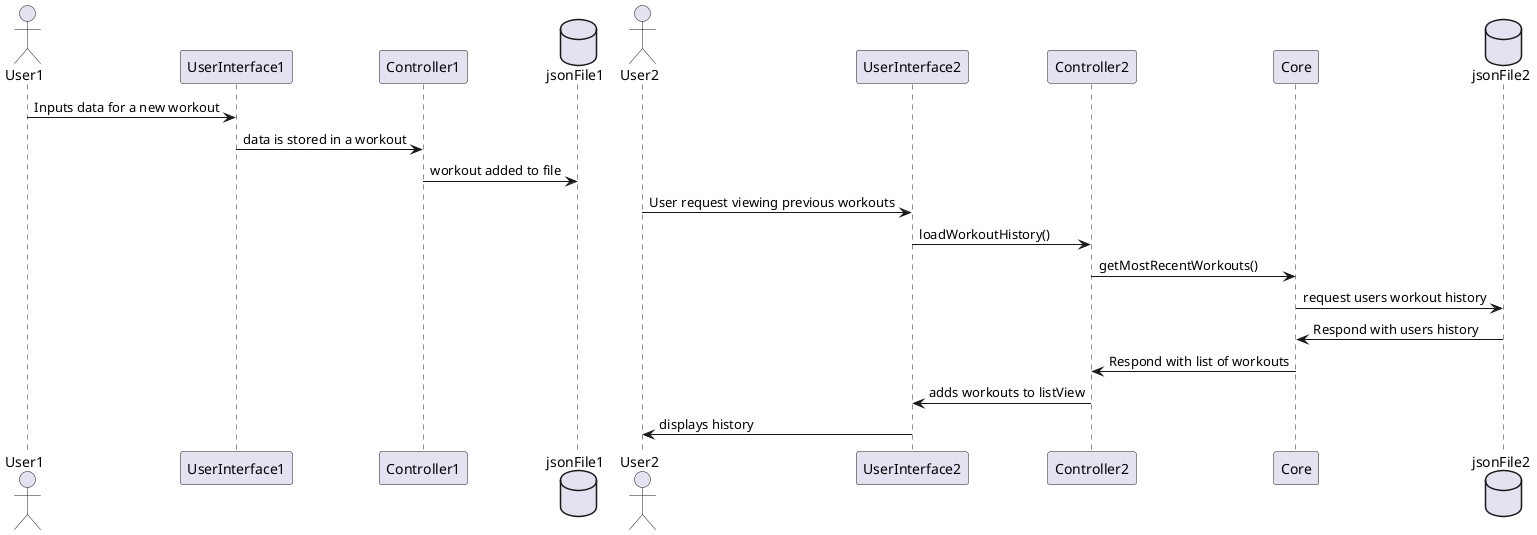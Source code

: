 @startuml SequenceDiagram
actor User1 
participant UserInterface1
participant Controller1
database jsonFile1

User1 -> UserInterface1: Inputs data for a new workout
UserInterface1-> Controller1: data is stored in a workout
Controller1 -> jsonFile1: workout added to file

actor User2
participant UserInterface2
participant Controller2
participant Core
database jsonFile2

User2 -> UserInterface2: User request viewing previous workouts
UserInterface2 -> Controller2: loadWorkoutHistory()
Controller2 -> Core: getMostRecentWorkouts()
Core -> jsonFile2: request users workout history
jsonFile2 -> Core: Respond with users history
Core -> Controller2: Respond with list of workouts
Controller2 -> UserInterface2: adds workouts to listView
UserInterface2 -> User2: displays history
@enduml
